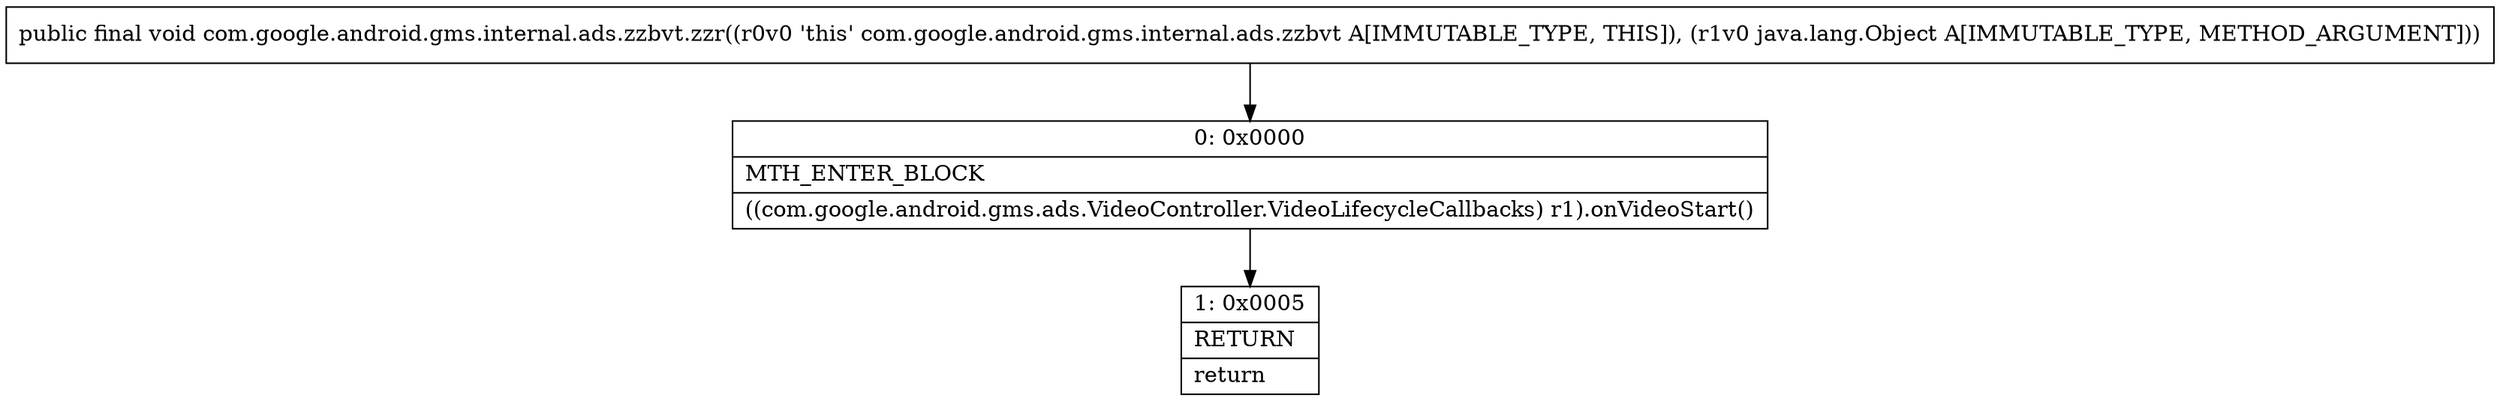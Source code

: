 digraph "CFG forcom.google.android.gms.internal.ads.zzbvt.zzr(Ljava\/lang\/Object;)V" {
Node_0 [shape=record,label="{0\:\ 0x0000|MTH_ENTER_BLOCK\l|((com.google.android.gms.ads.VideoController.VideoLifecycleCallbacks) r1).onVideoStart()\l}"];
Node_1 [shape=record,label="{1\:\ 0x0005|RETURN\l|return\l}"];
MethodNode[shape=record,label="{public final void com.google.android.gms.internal.ads.zzbvt.zzr((r0v0 'this' com.google.android.gms.internal.ads.zzbvt A[IMMUTABLE_TYPE, THIS]), (r1v0 java.lang.Object A[IMMUTABLE_TYPE, METHOD_ARGUMENT])) }"];
MethodNode -> Node_0;
Node_0 -> Node_1;
}


